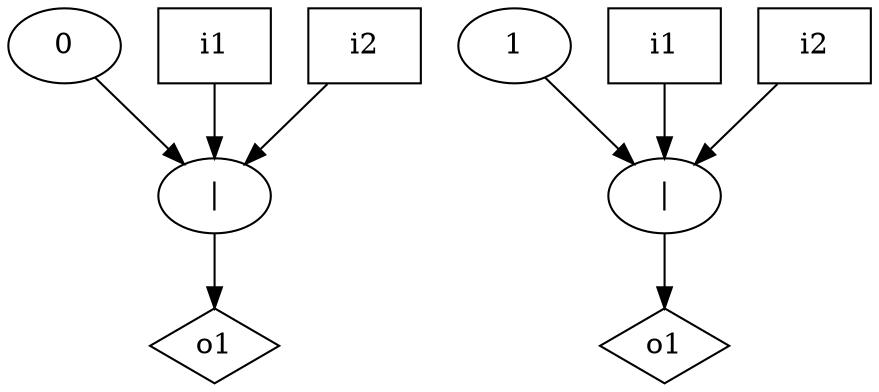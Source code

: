 digraph G {
n0 [label="|"];
n1 [label="0"];
n2 [label="i1",shape="box"];
n3 [label="i2",shape="box"];
n4 [label="o1",shape="diamond"];
n5 [label="|"];
n6 [label="1"];
n7 [label="i1",shape="box"];
n8 [label="i2",shape="box"];
n9 [label="o1",shape="diamond"];
n0 -> n4
n1 -> n0
n2 -> n0
n3 -> n0
n5 -> n9
n6 -> n5
n7 -> n5
n8 -> n5
}